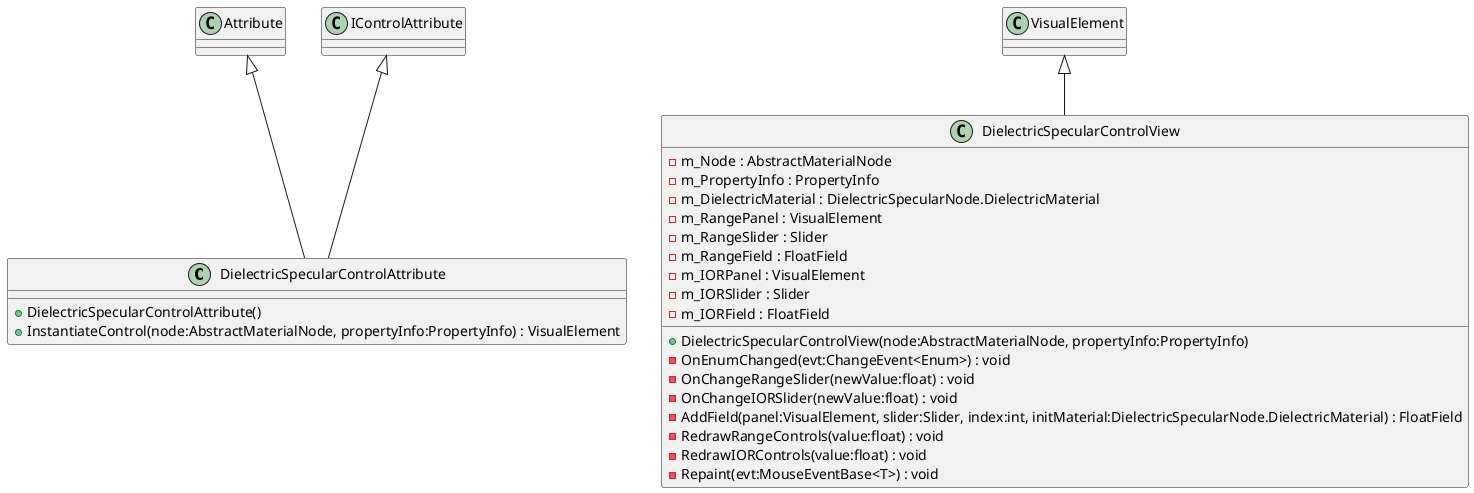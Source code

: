 @startuml
class DielectricSpecularControlAttribute {
    + DielectricSpecularControlAttribute()
    + InstantiateControl(node:AbstractMaterialNode, propertyInfo:PropertyInfo) : VisualElement
}
class DielectricSpecularControlView {
    - m_Node : AbstractMaterialNode
    - m_PropertyInfo : PropertyInfo
    - m_DielectricMaterial : DielectricSpecularNode.DielectricMaterial
    - m_RangePanel : VisualElement
    - m_RangeSlider : Slider
    - m_RangeField : FloatField
    - m_IORPanel : VisualElement
    - m_IORSlider : Slider
    - m_IORField : FloatField
    + DielectricSpecularControlView(node:AbstractMaterialNode, propertyInfo:PropertyInfo)
    - OnEnumChanged(evt:ChangeEvent<Enum>) : void
    - OnChangeRangeSlider(newValue:float) : void
    - OnChangeIORSlider(newValue:float) : void
    - AddField(panel:VisualElement, slider:Slider, index:int, initMaterial:DielectricSpecularNode.DielectricMaterial) : FloatField
    - RedrawRangeControls(value:float) : void
    - RedrawIORControls(value:float) : void
    - Repaint(evt:MouseEventBase<T>) : void
}
Attribute <|-- DielectricSpecularControlAttribute
IControlAttribute <|-- DielectricSpecularControlAttribute
VisualElement <|-- DielectricSpecularControlView
@enduml
